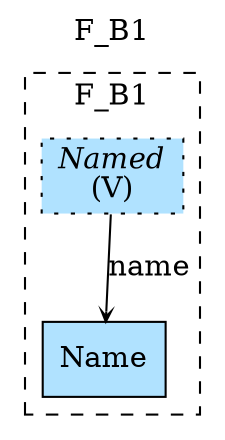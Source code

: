 digraph {graph[label=F_B1,labelloc=tl,labelfontsize=12];
subgraph cluster_F_B1{style=dashed;label=F_B1;
"Name"[shape=record,fillcolor=lightskyblue1,style = filled,label="Name"];
"Named"[shape=record,fillcolor=lightskyblue1,style ="filled,dotted",label=<{<I>Named</I><br/>(V)}>];

"Named"->"Name"[label="name",arrowhead=vee,headlabel="",arrowsize=.5];

}
}